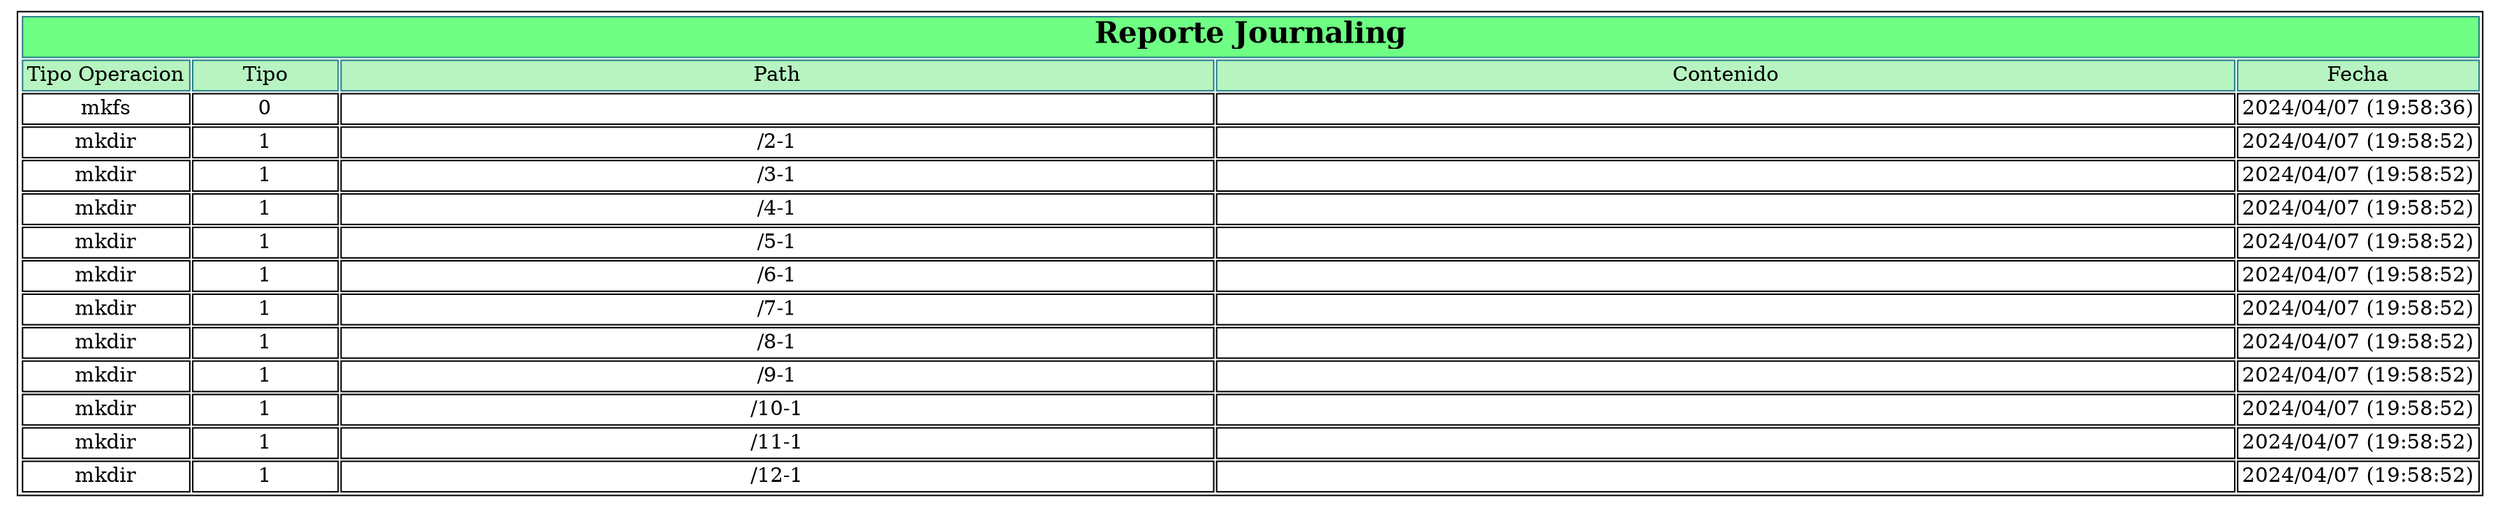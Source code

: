 digraph G {
	node[shape=none];
	start[label=<
		<table>
			<tr>
				<td colspan="5" bgcolor="#6eff84" color="#298089"><font point-size="20"><b>Reporte Journaling</b></font></td>
			</tr>
			<tr>
				<td bgcolor="#b7f4c1" color="#298089" width="100">Tipo Operacion</td>
				<td bgcolor="#b7f4c1" color="#298089" width="100">Tipo</td>
				<td bgcolor="#b7f4c1" color="#298089" width="600">Path</td>
				<td bgcolor="#b7f4c1" color="#298089" width="700">Contenido</td>
				<td bgcolor="#b7f4c1" color="#298089" width="150">Fecha</td>
			</tr>
			<tr>
				<td>mkfs</td>
				<td>0</td>
				<td></td>
				<td></td>
				<td>2024/04/07 (19:58:36)</td>
			</tr>
			<tr>
				<td>mkdir</td>
				<td>1</td>
				<td>/2-1</td>
				<td></td>
				<td>2024/04/07 (19:58:52)</td>
			</tr>
			<tr>
				<td>mkdir</td>
				<td>1</td>
				<td>/3-1</td>
				<td></td>
				<td>2024/04/07 (19:58:52)</td>
			</tr>
			<tr>
				<td>mkdir</td>
				<td>1</td>
				<td>/4-1</td>
				<td></td>
				<td>2024/04/07 (19:58:52)</td>
			</tr>
			<tr>
				<td>mkdir</td>
				<td>1</td>
				<td>/5-1</td>
				<td></td>
				<td>2024/04/07 (19:58:52)</td>
			</tr>
			<tr>
				<td>mkdir</td>
				<td>1</td>
				<td>/6-1</td>
				<td></td>
				<td>2024/04/07 (19:58:52)</td>
			</tr>
			<tr>
				<td>mkdir</td>
				<td>1</td>
				<td>/7-1</td>
				<td></td>
				<td>2024/04/07 (19:58:52)</td>
			</tr>
			<tr>
				<td>mkdir</td>
				<td>1</td>
				<td>/8-1</td>
				<td></td>
				<td>2024/04/07 (19:58:52)</td>
			</tr>
			<tr>
				<td>mkdir</td>
				<td>1</td>
				<td>/9-1</td>
				<td></td>
				<td>2024/04/07 (19:58:52)</td>
			</tr>
			<tr>
				<td>mkdir</td>
				<td>1</td>
				<td>/10-1</td>
				<td></td>
				<td>2024/04/07 (19:58:52)</td>
			</tr>
			<tr>
				<td>mkdir</td>
				<td>1</td>
				<td>/11-1</td>
				<td></td>
				<td>2024/04/07 (19:58:52)</td>
			</tr>
			<tr>
				<td>mkdir</td>
				<td>1</td>
				<td>/12-1</td>
				<td></td>
				<td>2024/04/07 (19:58:52)</td>
			</tr>
		</table>
	>];
}

